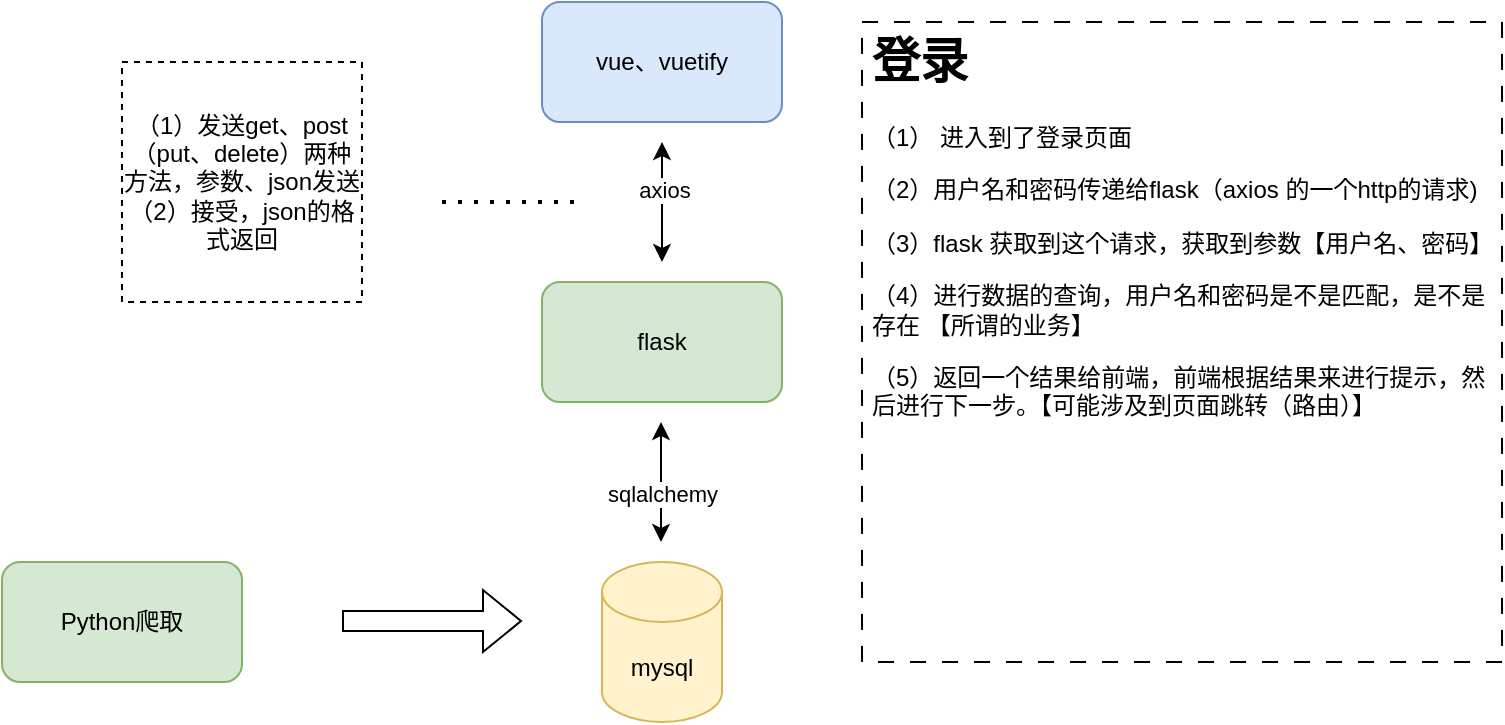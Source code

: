 <mxfile version="23.1.0" type="github">
  <diagram name="第 1 页" id="SWAsnjmx8WbGRcp9eEij">
    <mxGraphModel dx="984" dy="659" grid="1" gridSize="10" guides="1" tooltips="1" connect="1" arrows="1" fold="1" page="1" pageScale="1" pageWidth="827" pageHeight="1169" math="0" shadow="0">
      <root>
        <mxCell id="0" />
        <mxCell id="1" parent="0" />
        <mxCell id="9d2OV416o8DgazWTX3bJ-1" value="vue、vuetify" style="rounded=1;whiteSpace=wrap;html=1;fillColor=#dae8fc;strokeColor=#6c8ebf;" vertex="1" parent="1">
          <mxGeometry x="380" y="70" width="120" height="60" as="geometry" />
        </mxCell>
        <mxCell id="9d2OV416o8DgazWTX3bJ-2" value="flask" style="rounded=1;whiteSpace=wrap;html=1;fillColor=#d5e8d4;strokeColor=#82b366;" vertex="1" parent="1">
          <mxGeometry x="380" y="210" width="120" height="60" as="geometry" />
        </mxCell>
        <mxCell id="9d2OV416o8DgazWTX3bJ-3" value="mysql" style="shape=cylinder3;whiteSpace=wrap;html=1;boundedLbl=1;backgroundOutline=1;size=15;fillColor=#fff2cc;strokeColor=#d6b656;" vertex="1" parent="1">
          <mxGeometry x="410" y="350" width="60" height="80" as="geometry" />
        </mxCell>
        <mxCell id="9d2OV416o8DgazWTX3bJ-4" value="Python爬取" style="rounded=1;whiteSpace=wrap;html=1;fillColor=#d5e8d4;strokeColor=#82b366;" vertex="1" parent="1">
          <mxGeometry x="110" y="350" width="120" height="60" as="geometry" />
        </mxCell>
        <mxCell id="9d2OV416o8DgazWTX3bJ-5" value="" style="shape=flexArrow;endArrow=classic;html=1;rounded=0;" edge="1" parent="1">
          <mxGeometry width="50" height="50" relative="1" as="geometry">
            <mxPoint x="280" y="379.5" as="sourcePoint" />
            <mxPoint x="370" y="379.5" as="targetPoint" />
          </mxGeometry>
        </mxCell>
        <mxCell id="9d2OV416o8DgazWTX3bJ-6" value="" style="endArrow=classic;startArrow=classic;html=1;rounded=0;" edge="1" parent="1">
          <mxGeometry width="50" height="50" relative="1" as="geometry">
            <mxPoint x="439.5" y="340" as="sourcePoint" />
            <mxPoint x="439.5" y="280" as="targetPoint" />
          </mxGeometry>
        </mxCell>
        <mxCell id="9d2OV416o8DgazWTX3bJ-10" value="sqlalchemy" style="edgeLabel;html=1;align=center;verticalAlign=middle;resizable=0;points=[];" vertex="1" connectable="0" parent="9d2OV416o8DgazWTX3bJ-6">
          <mxGeometry x="-0.15" y="1" relative="1" as="geometry">
            <mxPoint x="1" y="1" as="offset" />
          </mxGeometry>
        </mxCell>
        <mxCell id="9d2OV416o8DgazWTX3bJ-7" value="" style="endArrow=classic;startArrow=classic;html=1;rounded=0;" edge="1" parent="1">
          <mxGeometry width="50" height="50" relative="1" as="geometry">
            <mxPoint x="440" y="200" as="sourcePoint" />
            <mxPoint x="440" y="140" as="targetPoint" />
          </mxGeometry>
        </mxCell>
        <mxCell id="9d2OV416o8DgazWTX3bJ-9" value="axios" style="edgeLabel;html=1;align=center;verticalAlign=middle;resizable=0;points=[];" vertex="1" connectable="0" parent="9d2OV416o8DgazWTX3bJ-7">
          <mxGeometry x="0.2" y="-1" relative="1" as="geometry">
            <mxPoint as="offset" />
          </mxGeometry>
        </mxCell>
        <mxCell id="9d2OV416o8DgazWTX3bJ-8" value="&lt;h1&gt;登录&lt;/h1&gt;&lt;p&gt;（1） 进入到了登录页面&lt;/p&gt;&lt;p&gt;（2）用户名和密码传递给flask（axios 的一个http的请求)&lt;/p&gt;&lt;p&gt;（3）flask 获取到这个请求，获取到参数【用户名、密码】&lt;/p&gt;&lt;p&gt;（4）进行数据的查询，用户名和密码是不是匹配，是不是存在 【所谓的业务】&amp;nbsp;&lt;/p&gt;&lt;p&gt;（5）返回一个结果给前端，前端根据结果来进行提示，然后进行下一步。【可能涉及到页面跳转（路由）】&lt;/p&gt;" style="text;html=1;strokeColor=default;fillColor=none;spacing=5;spacingTop=-20;whiteSpace=wrap;overflow=hidden;rounded=0;dashed=1;dashPattern=8 8;" vertex="1" parent="1">
          <mxGeometry x="540" y="80" width="320" height="320" as="geometry" />
        </mxCell>
        <mxCell id="9d2OV416o8DgazWTX3bJ-11" value="" style="endArrow=none;dashed=1;html=1;dashPattern=1 3;strokeWidth=2;rounded=0;" edge="1" parent="1">
          <mxGeometry width="50" height="50" relative="1" as="geometry">
            <mxPoint x="330" y="170" as="sourcePoint" />
            <mxPoint x="400" y="170" as="targetPoint" />
          </mxGeometry>
        </mxCell>
        <mxCell id="9d2OV416o8DgazWTX3bJ-12" value="（1）发送get、post（put、delete）两种方法，参数、json发送&lt;br&gt;（2）接受，json的格式返回" style="rounded=0;whiteSpace=wrap;html=1;dashed=1;" vertex="1" parent="1">
          <mxGeometry x="170" y="100" width="120" height="120" as="geometry" />
        </mxCell>
      </root>
    </mxGraphModel>
  </diagram>
</mxfile>
